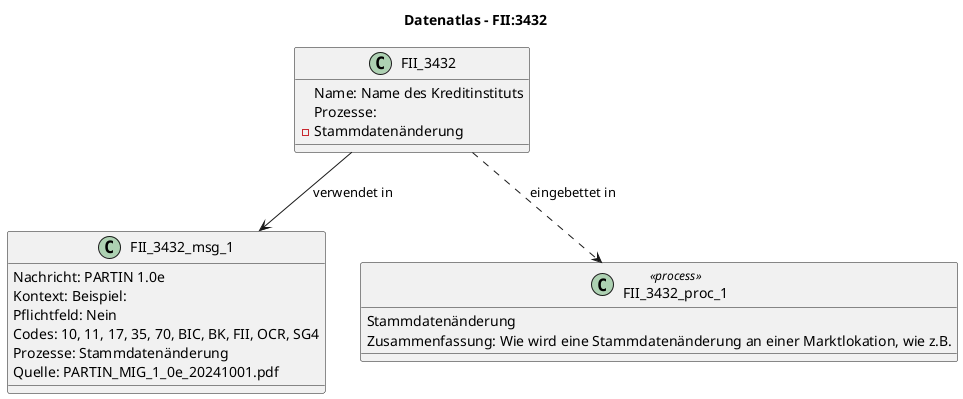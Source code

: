 @startuml
title Datenatlas – FII:3432
class FII_3432 {
  Name: Name des Kreditinstituts
  Prozesse:
    - Stammdatenänderung
}
class FII_3432_msg_1 {
  Nachricht: PARTIN 1.0e
  Kontext: Beispiel:
  Pflichtfeld: Nein
  Codes: 10, 11, 17, 35, 70, BIC, BK, FII, OCR, SG4
  Prozesse: Stammdatenänderung
  Quelle: PARTIN_MIG_1_0e_20241001.pdf
}
FII_3432 --> FII_3432_msg_1 : verwendet in
class FII_3432_proc_1 <<process>> {
  Stammdatenänderung
  Zusammenfassung: Wie wird eine Stammdatenänderung an einer Marktlokation, wie z.B.
}
FII_3432 ..> FII_3432_proc_1 : eingebettet in
@enduml